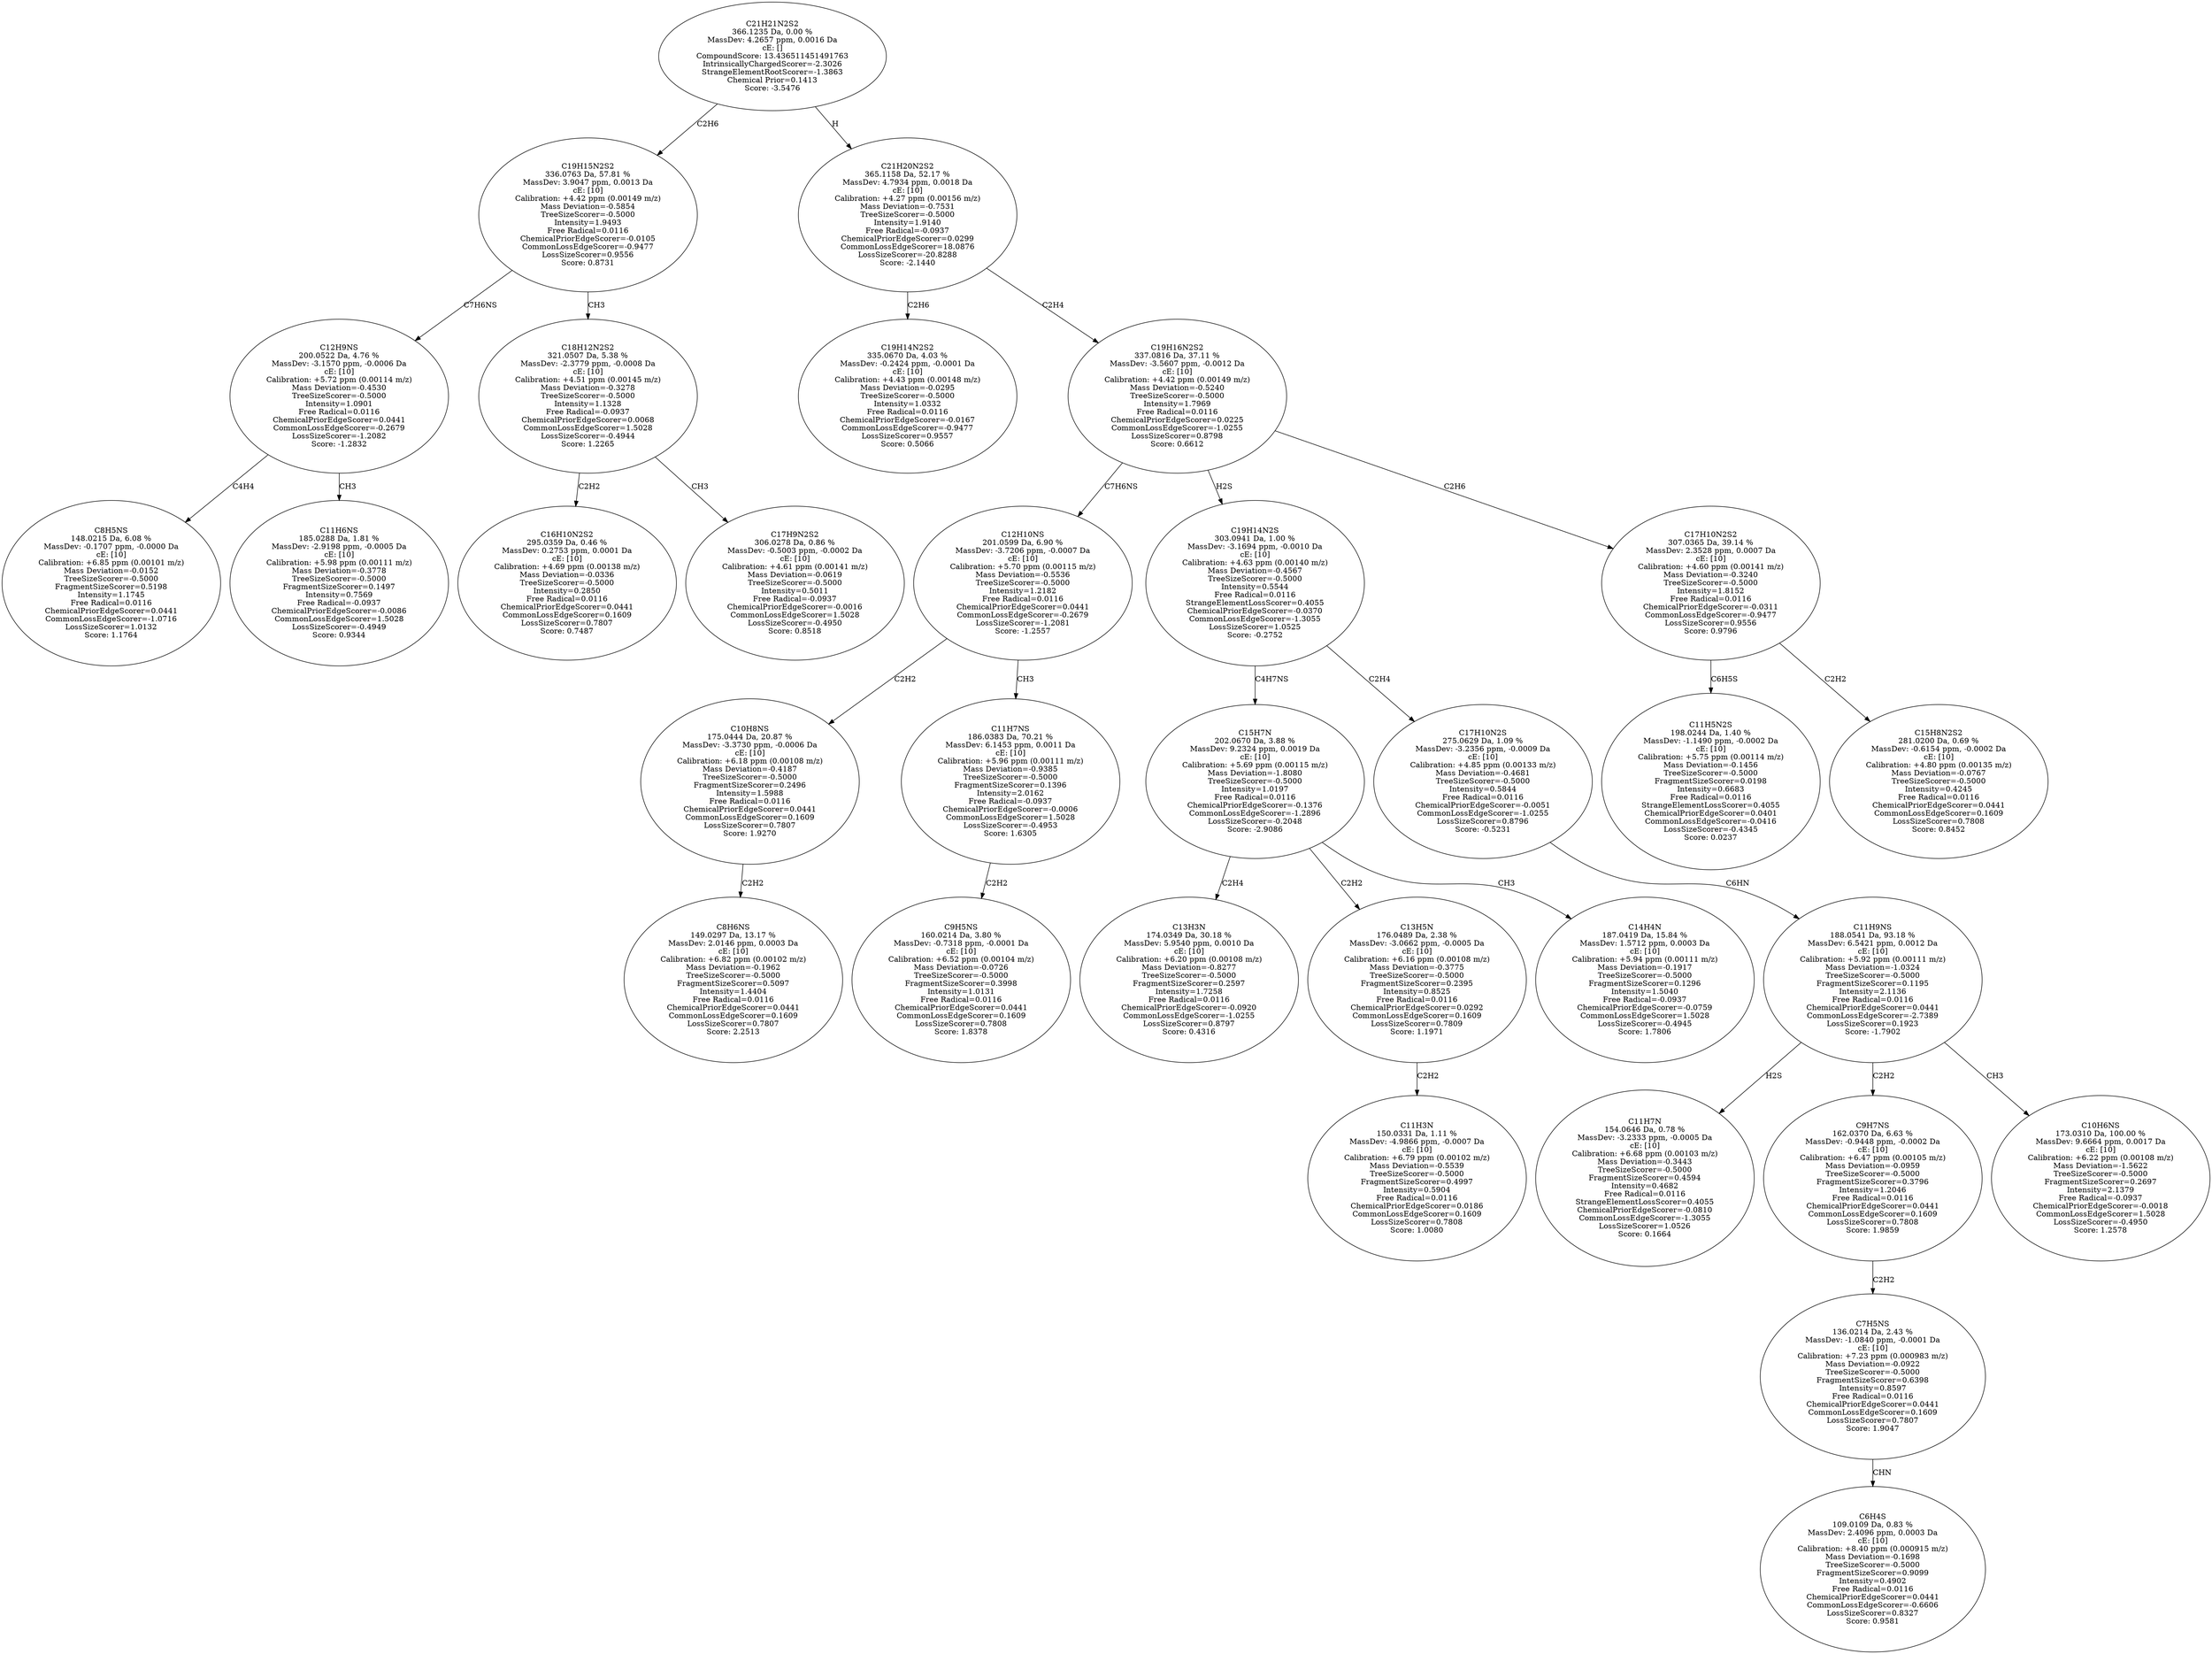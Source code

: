 strict digraph {
v1 [label="C8H5NS\n148.0215 Da, 6.08 %\nMassDev: -0.1707 ppm, -0.0000 Da\ncE: [10]\nCalibration: +6.85 ppm (0.00101 m/z)\nMass Deviation=-0.0152\nTreeSizeScorer=-0.5000\nFragmentSizeScorer=0.5198\nIntensity=1.1745\nFree Radical=0.0116\nChemicalPriorEdgeScorer=0.0441\nCommonLossEdgeScorer=-1.0716\nLossSizeScorer=1.0132\nScore: 1.1764"];
v2 [label="C11H6NS\n185.0288 Da, 1.81 %\nMassDev: -2.9198 ppm, -0.0005 Da\ncE: [10]\nCalibration: +5.98 ppm (0.00111 m/z)\nMass Deviation=-0.3778\nTreeSizeScorer=-0.5000\nFragmentSizeScorer=0.1497\nIntensity=0.7569\nFree Radical=-0.0937\nChemicalPriorEdgeScorer=-0.0086\nCommonLossEdgeScorer=1.5028\nLossSizeScorer=-0.4949\nScore: 0.9344"];
v3 [label="C12H9NS\n200.0522 Da, 4.76 %\nMassDev: -3.1570 ppm, -0.0006 Da\ncE: [10]\nCalibration: +5.72 ppm (0.00114 m/z)\nMass Deviation=-0.4530\nTreeSizeScorer=-0.5000\nIntensity=1.0901\nFree Radical=0.0116\nChemicalPriorEdgeScorer=0.0441\nCommonLossEdgeScorer=-0.2679\nLossSizeScorer=-1.2082\nScore: -1.2832"];
v4 [label="C16H10N2S2\n295.0359 Da, 0.46 %\nMassDev: 0.2753 ppm, 0.0001 Da\ncE: [10]\nCalibration: +4.69 ppm (0.00138 m/z)\nMass Deviation=-0.0336\nTreeSizeScorer=-0.5000\nIntensity=0.2850\nFree Radical=0.0116\nChemicalPriorEdgeScorer=0.0441\nCommonLossEdgeScorer=0.1609\nLossSizeScorer=0.7807\nScore: 0.7487"];
v5 [label="C17H9N2S2\n306.0278 Da, 0.86 %\nMassDev: -0.5003 ppm, -0.0002 Da\ncE: [10]\nCalibration: +4.61 ppm (0.00141 m/z)\nMass Deviation=-0.0619\nTreeSizeScorer=-0.5000\nIntensity=0.5011\nFree Radical=-0.0937\nChemicalPriorEdgeScorer=-0.0016\nCommonLossEdgeScorer=1.5028\nLossSizeScorer=-0.4950\nScore: 0.8518"];
v6 [label="C18H12N2S2\n321.0507 Da, 5.38 %\nMassDev: -2.3779 ppm, -0.0008 Da\ncE: [10]\nCalibration: +4.51 ppm (0.00145 m/z)\nMass Deviation=-0.3278\nTreeSizeScorer=-0.5000\nIntensity=1.1328\nFree Radical=-0.0937\nChemicalPriorEdgeScorer=0.0068\nCommonLossEdgeScorer=1.5028\nLossSizeScorer=-0.4944\nScore: 1.2265"];
v7 [label="C19H15N2S2\n336.0763 Da, 57.81 %\nMassDev: 3.9047 ppm, 0.0013 Da\ncE: [10]\nCalibration: +4.42 ppm (0.00149 m/z)\nMass Deviation=-0.5854\nTreeSizeScorer=-0.5000\nIntensity=1.9493\nFree Radical=0.0116\nChemicalPriorEdgeScorer=-0.0105\nCommonLossEdgeScorer=-0.9477\nLossSizeScorer=0.9556\nScore: 0.8731"];
v8 [label="C19H14N2S2\n335.0670 Da, 4.03 %\nMassDev: -0.2424 ppm, -0.0001 Da\ncE: [10]\nCalibration: +4.43 ppm (0.00148 m/z)\nMass Deviation=-0.0295\nTreeSizeScorer=-0.5000\nIntensity=1.0332\nFree Radical=0.0116\nChemicalPriorEdgeScorer=-0.0167\nCommonLossEdgeScorer=-0.9477\nLossSizeScorer=0.9557\nScore: 0.5066"];
v9 [label="C8H6NS\n149.0297 Da, 13.17 %\nMassDev: 2.0146 ppm, 0.0003 Da\ncE: [10]\nCalibration: +6.82 ppm (0.00102 m/z)\nMass Deviation=-0.1962\nTreeSizeScorer=-0.5000\nFragmentSizeScorer=0.5097\nIntensity=1.4404\nFree Radical=0.0116\nChemicalPriorEdgeScorer=0.0441\nCommonLossEdgeScorer=0.1609\nLossSizeScorer=0.7807\nScore: 2.2513"];
v10 [label="C10H8NS\n175.0444 Da, 20.87 %\nMassDev: -3.3730 ppm, -0.0006 Da\ncE: [10]\nCalibration: +6.18 ppm (0.00108 m/z)\nMass Deviation=-0.4187\nTreeSizeScorer=-0.5000\nFragmentSizeScorer=0.2496\nIntensity=1.5988\nFree Radical=0.0116\nChemicalPriorEdgeScorer=0.0441\nCommonLossEdgeScorer=0.1609\nLossSizeScorer=0.7807\nScore: 1.9270"];
v11 [label="C9H5NS\n160.0214 Da, 3.80 %\nMassDev: -0.7318 ppm, -0.0001 Da\ncE: [10]\nCalibration: +6.52 ppm (0.00104 m/z)\nMass Deviation=-0.0726\nTreeSizeScorer=-0.5000\nFragmentSizeScorer=0.3998\nIntensity=1.0131\nFree Radical=0.0116\nChemicalPriorEdgeScorer=0.0441\nCommonLossEdgeScorer=0.1609\nLossSizeScorer=0.7808\nScore: 1.8378"];
v12 [label="C11H7NS\n186.0383 Da, 70.21 %\nMassDev: 6.1453 ppm, 0.0011 Da\ncE: [10]\nCalibration: +5.96 ppm (0.00111 m/z)\nMass Deviation=-0.9385\nTreeSizeScorer=-0.5000\nFragmentSizeScorer=0.1396\nIntensity=2.0162\nFree Radical=-0.0937\nChemicalPriorEdgeScorer=-0.0006\nCommonLossEdgeScorer=1.5028\nLossSizeScorer=-0.4953\nScore: 1.6305"];
v13 [label="C12H10NS\n201.0599 Da, 6.90 %\nMassDev: -3.7206 ppm, -0.0007 Da\ncE: [10]\nCalibration: +5.70 ppm (0.00115 m/z)\nMass Deviation=-0.5536\nTreeSizeScorer=-0.5000\nIntensity=1.2182\nFree Radical=0.0116\nChemicalPriorEdgeScorer=0.0441\nCommonLossEdgeScorer=-0.2679\nLossSizeScorer=-1.2081\nScore: -1.2557"];
v14 [label="C13H3N\n174.0349 Da, 30.18 %\nMassDev: 5.9540 ppm, 0.0010 Da\ncE: [10]\nCalibration: +6.20 ppm (0.00108 m/z)\nMass Deviation=-0.8277\nTreeSizeScorer=-0.5000\nFragmentSizeScorer=0.2597\nIntensity=1.7258\nFree Radical=0.0116\nChemicalPriorEdgeScorer=-0.0920\nCommonLossEdgeScorer=-1.0255\nLossSizeScorer=0.8797\nScore: 0.4316"];
v15 [label="C11H3N\n150.0331 Da, 1.11 %\nMassDev: -4.9866 ppm, -0.0007 Da\ncE: [10]\nCalibration: +6.79 ppm (0.00102 m/z)\nMass Deviation=-0.5539\nTreeSizeScorer=-0.5000\nFragmentSizeScorer=0.4997\nIntensity=0.5904\nFree Radical=0.0116\nChemicalPriorEdgeScorer=0.0186\nCommonLossEdgeScorer=0.1609\nLossSizeScorer=0.7808\nScore: 1.0080"];
v16 [label="C13H5N\n176.0489 Da, 2.38 %\nMassDev: -3.0662 ppm, -0.0005 Da\ncE: [10]\nCalibration: +6.16 ppm (0.00108 m/z)\nMass Deviation=-0.3775\nTreeSizeScorer=-0.5000\nFragmentSizeScorer=0.2395\nIntensity=0.8525\nFree Radical=0.0116\nChemicalPriorEdgeScorer=0.0292\nCommonLossEdgeScorer=0.1609\nLossSizeScorer=0.7809\nScore: 1.1971"];
v17 [label="C14H4N\n187.0419 Da, 15.84 %\nMassDev: 1.5712 ppm, 0.0003 Da\ncE: [10]\nCalibration: +5.94 ppm (0.00111 m/z)\nMass Deviation=-0.1917\nTreeSizeScorer=-0.5000\nFragmentSizeScorer=0.1296\nIntensity=1.5040\nFree Radical=-0.0937\nChemicalPriorEdgeScorer=-0.0759\nCommonLossEdgeScorer=1.5028\nLossSizeScorer=-0.4945\nScore: 1.7806"];
v18 [label="C15H7N\n202.0670 Da, 3.88 %\nMassDev: 9.2324 ppm, 0.0019 Da\ncE: [10]\nCalibration: +5.69 ppm (0.00115 m/z)\nMass Deviation=-1.8080\nTreeSizeScorer=-0.5000\nIntensity=1.0197\nFree Radical=0.0116\nChemicalPriorEdgeScorer=-0.1376\nCommonLossEdgeScorer=-1.2896\nLossSizeScorer=-0.2048\nScore: -2.9086"];
v19 [label="C11H7N\n154.0646 Da, 0.78 %\nMassDev: -3.2333 ppm, -0.0005 Da\ncE: [10]\nCalibration: +6.68 ppm (0.00103 m/z)\nMass Deviation=-0.3443\nTreeSizeScorer=-0.5000\nFragmentSizeScorer=0.4594\nIntensity=0.4682\nFree Radical=0.0116\nStrangeElementLossScorer=0.4055\nChemicalPriorEdgeScorer=-0.0810\nCommonLossEdgeScorer=-1.3055\nLossSizeScorer=1.0526\nScore: 0.1664"];
v20 [label="C6H4S\n109.0109 Da, 0.83 %\nMassDev: 2.4096 ppm, 0.0003 Da\ncE: [10]\nCalibration: +8.40 ppm (0.000915 m/z)\nMass Deviation=-0.1698\nTreeSizeScorer=-0.5000\nFragmentSizeScorer=0.9099\nIntensity=0.4902\nFree Radical=0.0116\nChemicalPriorEdgeScorer=0.0441\nCommonLossEdgeScorer=-0.6606\nLossSizeScorer=0.8327\nScore: 0.9581"];
v21 [label="C7H5NS\n136.0214 Da, 2.43 %\nMassDev: -1.0840 ppm, -0.0001 Da\ncE: [10]\nCalibration: +7.23 ppm (0.000983 m/z)\nMass Deviation=-0.0922\nTreeSizeScorer=-0.5000\nFragmentSizeScorer=0.6398\nIntensity=0.8597\nFree Radical=0.0116\nChemicalPriorEdgeScorer=0.0441\nCommonLossEdgeScorer=0.1609\nLossSizeScorer=0.7807\nScore: 1.9047"];
v22 [label="C9H7NS\n162.0370 Da, 6.63 %\nMassDev: -0.9448 ppm, -0.0002 Da\ncE: [10]\nCalibration: +6.47 ppm (0.00105 m/z)\nMass Deviation=-0.0959\nTreeSizeScorer=-0.5000\nFragmentSizeScorer=0.3796\nIntensity=1.2046\nFree Radical=0.0116\nChemicalPriorEdgeScorer=0.0441\nCommonLossEdgeScorer=0.1609\nLossSizeScorer=0.7808\nScore: 1.9859"];
v23 [label="C10H6NS\n173.0310 Da, 100.00 %\nMassDev: 9.6664 ppm, 0.0017 Da\ncE: [10]\nCalibration: +6.22 ppm (0.00108 m/z)\nMass Deviation=-1.5622\nTreeSizeScorer=-0.5000\nFragmentSizeScorer=0.2697\nIntensity=2.1379\nFree Radical=-0.0937\nChemicalPriorEdgeScorer=-0.0018\nCommonLossEdgeScorer=1.5028\nLossSizeScorer=-0.4950\nScore: 1.2578"];
v24 [label="C11H9NS\n188.0541 Da, 93.18 %\nMassDev: 6.5421 ppm, 0.0012 Da\ncE: [10]\nCalibration: +5.92 ppm (0.00111 m/z)\nMass Deviation=-1.0324\nTreeSizeScorer=-0.5000\nFragmentSizeScorer=0.1195\nIntensity=2.1136\nFree Radical=0.0116\nChemicalPriorEdgeScorer=0.0441\nCommonLossEdgeScorer=-2.7389\nLossSizeScorer=0.1923\nScore: -1.7902"];
v25 [label="C17H10N2S\n275.0629 Da, 1.09 %\nMassDev: -3.2356 ppm, -0.0009 Da\ncE: [10]\nCalibration: +4.85 ppm (0.00133 m/z)\nMass Deviation=-0.4681\nTreeSizeScorer=-0.5000\nIntensity=0.5844\nFree Radical=0.0116\nChemicalPriorEdgeScorer=-0.0051\nCommonLossEdgeScorer=-1.0255\nLossSizeScorer=0.8796\nScore: -0.5231"];
v26 [label="C19H14N2S\n303.0941 Da, 1.00 %\nMassDev: -3.1694 ppm, -0.0010 Da\ncE: [10]\nCalibration: +4.63 ppm (0.00140 m/z)\nMass Deviation=-0.4567\nTreeSizeScorer=-0.5000\nIntensity=0.5544\nFree Radical=0.0116\nStrangeElementLossScorer=0.4055\nChemicalPriorEdgeScorer=-0.0370\nCommonLossEdgeScorer=-1.3055\nLossSizeScorer=1.0525\nScore: -0.2752"];
v27 [label="C11H5N2S\n198.0244 Da, 1.40 %\nMassDev: -1.1490 ppm, -0.0002 Da\ncE: [10]\nCalibration: +5.75 ppm (0.00114 m/z)\nMass Deviation=-0.1456\nTreeSizeScorer=-0.5000\nFragmentSizeScorer=0.0198\nIntensity=0.6683\nFree Radical=0.0116\nStrangeElementLossScorer=0.4055\nChemicalPriorEdgeScorer=0.0401\nCommonLossEdgeScorer=-0.0416\nLossSizeScorer=-0.4345\nScore: 0.0237"];
v28 [label="C15H8N2S2\n281.0200 Da, 0.69 %\nMassDev: -0.6154 ppm, -0.0002 Da\ncE: [10]\nCalibration: +4.80 ppm (0.00135 m/z)\nMass Deviation=-0.0767\nTreeSizeScorer=-0.5000\nIntensity=0.4245\nFree Radical=0.0116\nChemicalPriorEdgeScorer=0.0441\nCommonLossEdgeScorer=0.1609\nLossSizeScorer=0.7808\nScore: 0.8452"];
v29 [label="C17H10N2S2\n307.0365 Da, 39.14 %\nMassDev: 2.3528 ppm, 0.0007 Da\ncE: [10]\nCalibration: +4.60 ppm (0.00141 m/z)\nMass Deviation=-0.3240\nTreeSizeScorer=-0.5000\nIntensity=1.8152\nFree Radical=0.0116\nChemicalPriorEdgeScorer=-0.0311\nCommonLossEdgeScorer=-0.9477\nLossSizeScorer=0.9556\nScore: 0.9796"];
v30 [label="C19H16N2S2\n337.0816 Da, 37.11 %\nMassDev: -3.5607 ppm, -0.0012 Da\ncE: [10]\nCalibration: +4.42 ppm (0.00149 m/z)\nMass Deviation=-0.5240\nTreeSizeScorer=-0.5000\nIntensity=1.7969\nFree Radical=0.0116\nChemicalPriorEdgeScorer=0.0225\nCommonLossEdgeScorer=-1.0255\nLossSizeScorer=0.8798\nScore: 0.6612"];
v31 [label="C21H20N2S2\n365.1158 Da, 52.17 %\nMassDev: 4.7934 ppm, 0.0018 Da\ncE: [10]\nCalibration: +4.27 ppm (0.00156 m/z)\nMass Deviation=-0.7531\nTreeSizeScorer=-0.5000\nIntensity=1.9140\nFree Radical=-0.0937\nChemicalPriorEdgeScorer=0.0299\nCommonLossEdgeScorer=18.0876\nLossSizeScorer=-20.8288\nScore: -2.1440"];
v32 [label="C21H21N2S2\n366.1235 Da, 0.00 %\nMassDev: 4.2657 ppm, 0.0016 Da\ncE: []\nCompoundScore: 13.436511451491763\nIntrinsicallyChargedScorer=-2.3026\nStrangeElementRootScorer=-1.3863\nChemical Prior=0.1413\nScore: -3.5476"];
v3 -> v1 [label="C4H4"];
v3 -> v2 [label="CH3"];
v7 -> v3 [label="C7H6NS"];
v6 -> v4 [label="C2H2"];
v6 -> v5 [label="CH3"];
v7 -> v6 [label="CH3"];
v32 -> v7 [label="C2H6"];
v31 -> v8 [label="C2H6"];
v10 -> v9 [label="C2H2"];
v13 -> v10 [label="C2H2"];
v12 -> v11 [label="C2H2"];
v13 -> v12 [label="CH3"];
v30 -> v13 [label="C7H6NS"];
v18 -> v14 [label="C2H4"];
v16 -> v15 [label="C2H2"];
v18 -> v16 [label="C2H2"];
v18 -> v17 [label="CH3"];
v26 -> v18 [label="C4H7NS"];
v24 -> v19 [label="H2S"];
v21 -> v20 [label="CHN"];
v22 -> v21 [label="C2H2"];
v24 -> v22 [label="C2H2"];
v24 -> v23 [label="CH3"];
v25 -> v24 [label="C6HN"];
v26 -> v25 [label="C2H4"];
v30 -> v26 [label="H2S"];
v29 -> v27 [label="C6H5S"];
v29 -> v28 [label="C2H2"];
v30 -> v29 [label="C2H6"];
v31 -> v30 [label="C2H4"];
v32 -> v31 [label="H"];
}